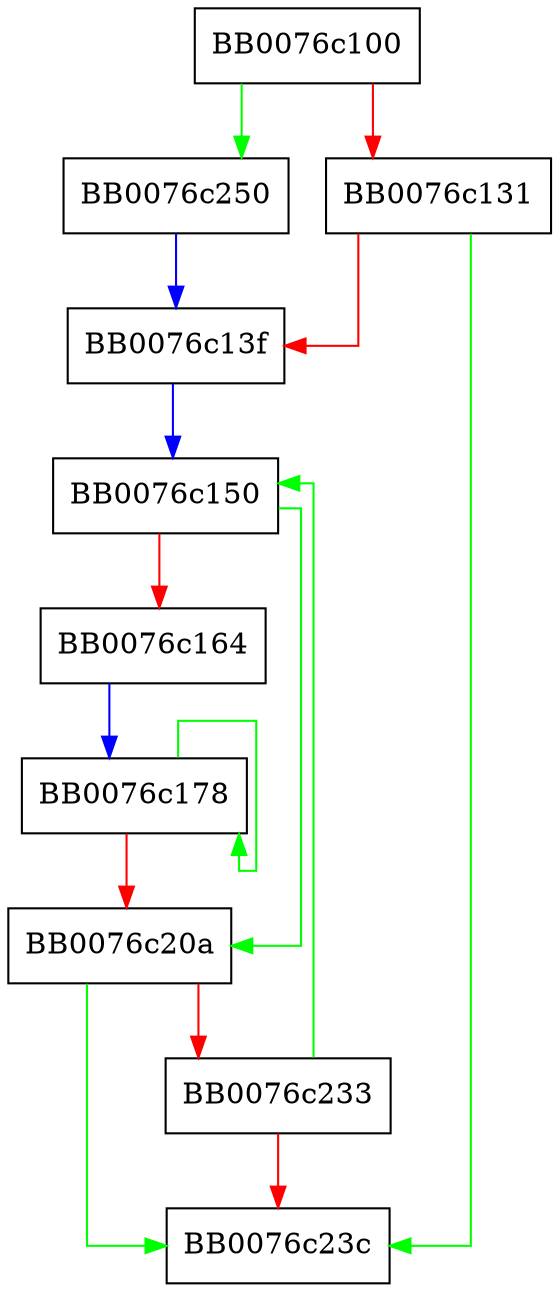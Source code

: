 digraph des_cfb1_cipher {
  node [shape="box"];
  graph [splines=ortho];
  BB0076c100 -> BB0076c250 [color="green"];
  BB0076c100 -> BB0076c131 [color="red"];
  BB0076c131 -> BB0076c23c [color="green"];
  BB0076c131 -> BB0076c13f [color="red"];
  BB0076c13f -> BB0076c150 [color="blue"];
  BB0076c150 -> BB0076c20a [color="green"];
  BB0076c150 -> BB0076c164 [color="red"];
  BB0076c164 -> BB0076c178 [color="blue"];
  BB0076c178 -> BB0076c178 [color="green"];
  BB0076c178 -> BB0076c20a [color="red"];
  BB0076c20a -> BB0076c23c [color="green"];
  BB0076c20a -> BB0076c233 [color="red"];
  BB0076c233 -> BB0076c150 [color="green"];
  BB0076c233 -> BB0076c23c [color="red"];
  BB0076c250 -> BB0076c13f [color="blue"];
}